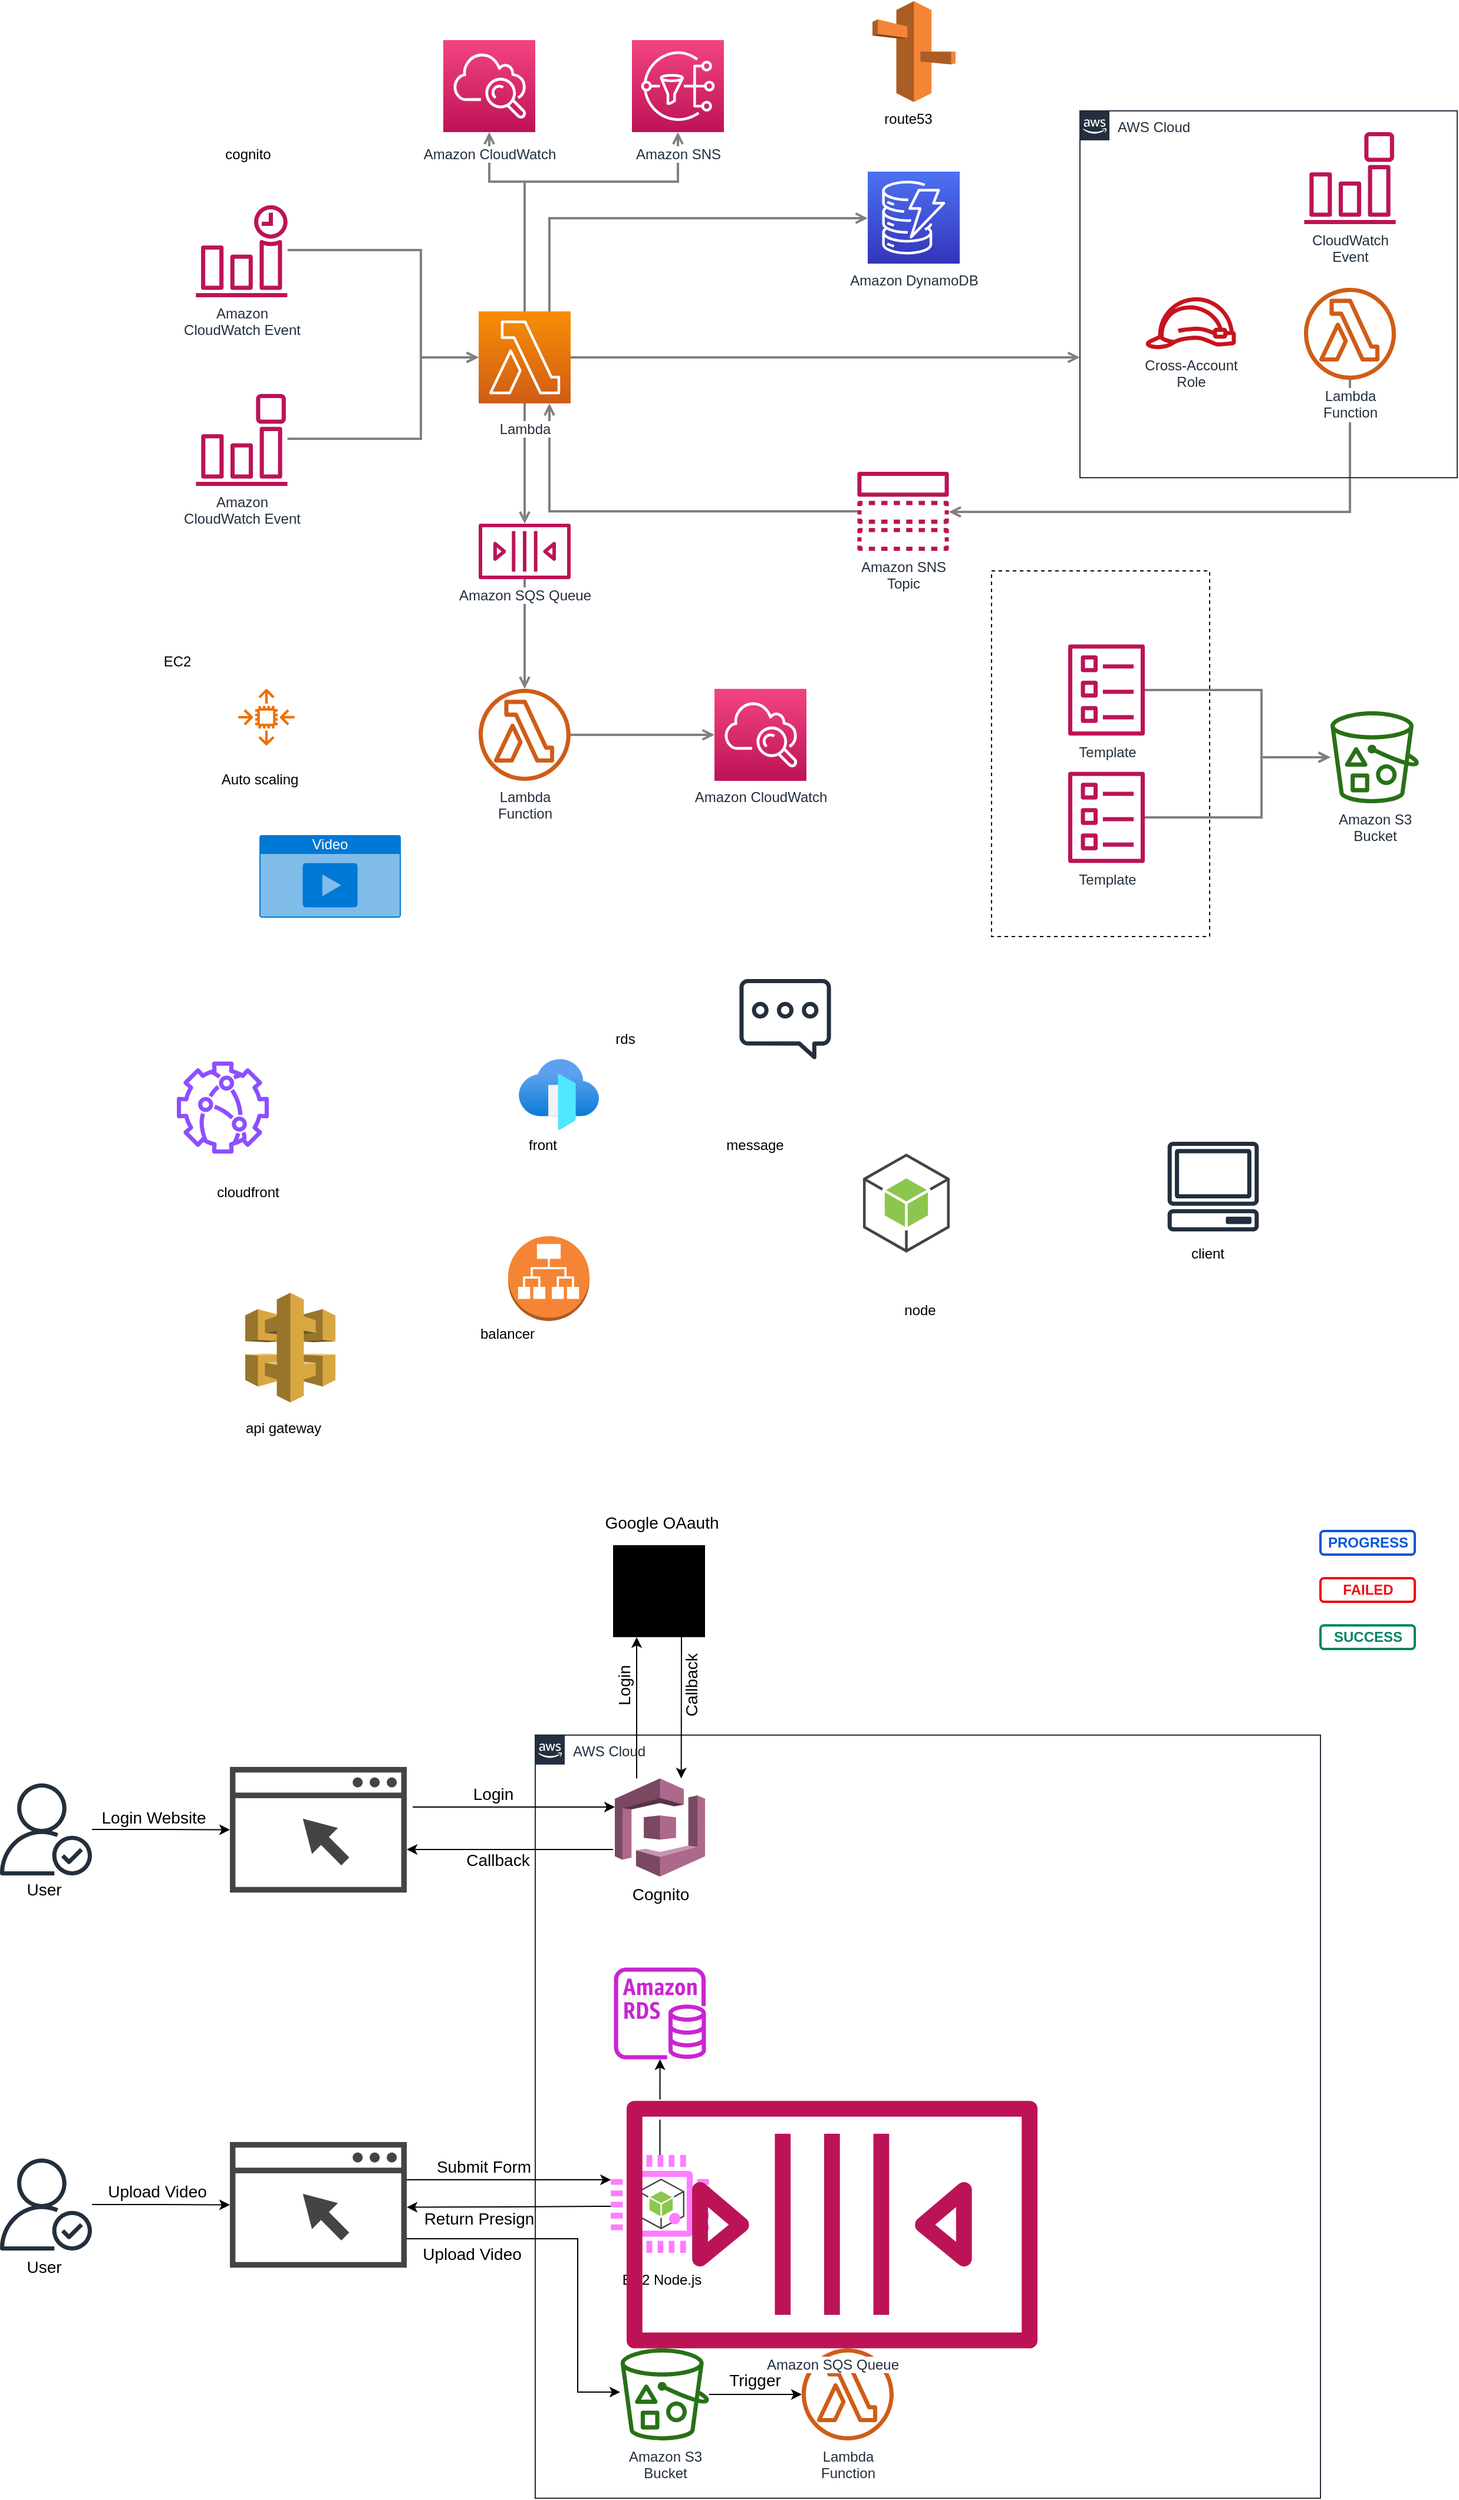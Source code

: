 <mxfile version="24.8.0">
  <diagram id="Ht1M8jgEwFfnCIfOTk4-" name="Page-1">
    <mxGraphModel dx="2595" dy="1704" grid="1" gridSize="10" guides="1" tooltips="1" connect="1" arrows="1" fold="1" page="1" pageScale="1" pageWidth="1169" pageHeight="827" math="0" shadow="0">
      <root>
        <mxCell id="0" />
        <mxCell id="1" parent="0" />
        <mxCell id="UEzPUAAOIrF-is8g5C7q-164" style="edgeStyle=orthogonalEdgeStyle;rounded=0;orthogonalLoop=1;jettySize=auto;html=1;startArrow=none;startFill=0;endArrow=open;endFill=0;strokeColor=#808080;strokeWidth=2;" parent="1" source="UEzPUAAOIrF-is8g5C7q-146" target="UEzPUAAOIrF-is8g5C7q-148" edge="1">
          <mxGeometry relative="1" as="geometry">
            <Array as="points">
              <mxPoint x="237" y="-616" />
              <mxPoint x="237" y="-525" />
            </Array>
          </mxGeometry>
        </mxCell>
        <mxCell id="UEzPUAAOIrF-is8g5C7q-165" style="edgeStyle=orthogonalEdgeStyle;rounded=0;orthogonalLoop=1;jettySize=auto;html=1;startArrow=none;startFill=0;endArrow=open;endFill=0;strokeColor=#808080;strokeWidth=2;" parent="1" source="UEzPUAAOIrF-is8g5C7q-147" target="UEzPUAAOIrF-is8g5C7q-148" edge="1">
          <mxGeometry relative="1" as="geometry">
            <Array as="points">
              <mxPoint x="237" y="-456" />
              <mxPoint x="237" y="-525" />
            </Array>
          </mxGeometry>
        </mxCell>
        <mxCell id="UEzPUAAOIrF-is8g5C7q-162" style="edgeStyle=orthogonalEdgeStyle;rounded=0;orthogonalLoop=1;jettySize=auto;html=1;startArrow=none;startFill=0;endArrow=open;endFill=0;strokeColor=#808080;strokeWidth=2;" parent="1" source="UEzPUAAOIrF-is8g5C7q-148" target="UEzPUAAOIrF-is8g5C7q-144" edge="1">
          <mxGeometry relative="1" as="geometry">
            <Array as="points">
              <mxPoint x="325" y="-674" />
              <mxPoint x="295" y="-674" />
            </Array>
          </mxGeometry>
        </mxCell>
        <mxCell id="UEzPUAAOIrF-is8g5C7q-163" style="edgeStyle=orthogonalEdgeStyle;rounded=0;orthogonalLoop=1;jettySize=auto;html=1;startArrow=none;startFill=0;endArrow=open;endFill=0;strokeColor=#808080;strokeWidth=2;" parent="1" source="UEzPUAAOIrF-is8g5C7q-148" target="UEzPUAAOIrF-is8g5C7q-145" edge="1">
          <mxGeometry relative="1" as="geometry">
            <Array as="points">
              <mxPoint x="325" y="-674" />
              <mxPoint x="455" y="-674" />
            </Array>
          </mxGeometry>
        </mxCell>
        <mxCell id="UEzPUAAOIrF-is8g5C7q-166" style="edgeStyle=orthogonalEdgeStyle;rounded=0;orthogonalLoop=1;jettySize=auto;html=1;startArrow=none;startFill=0;endArrow=open;endFill=0;strokeColor=#808080;strokeWidth=2;" parent="1" source="UEzPUAAOIrF-is8g5C7q-148" target="UEzPUAAOIrF-is8g5C7q-150" edge="1">
          <mxGeometry relative="1" as="geometry" />
        </mxCell>
        <mxCell id="UEzPUAAOIrF-is8g5C7q-167" style="edgeStyle=orthogonalEdgeStyle;rounded=0;orthogonalLoop=1;jettySize=auto;html=1;startArrow=none;startFill=0;endArrow=open;endFill=0;strokeColor=#808080;strokeWidth=2;" parent="1" source="UEzPUAAOIrF-is8g5C7q-148" target="UEzPUAAOIrF-is8g5C7q-154" edge="1">
          <mxGeometry relative="1" as="geometry">
            <mxPoint x="786" y="-525" as="targetPoint" />
            <Array as="points">
              <mxPoint x="686" y="-525" />
              <mxPoint x="686" y="-525" />
            </Array>
          </mxGeometry>
        </mxCell>
        <mxCell id="UEzPUAAOIrF-is8g5C7q-168" style="edgeStyle=orthogonalEdgeStyle;rounded=0;orthogonalLoop=1;jettySize=auto;html=1;startArrow=none;startFill=0;endArrow=open;endFill=0;strokeColor=#808080;strokeWidth=2;" parent="1" source="UEzPUAAOIrF-is8g5C7q-148" target="UEzPUAAOIrF-is8g5C7q-149" edge="1">
          <mxGeometry relative="1" as="geometry">
            <Array as="points">
              <mxPoint x="346" y="-643" />
            </Array>
          </mxGeometry>
        </mxCell>
        <mxCell id="UEzPUAAOIrF-is8g5C7q-170" style="edgeStyle=orthogonalEdgeStyle;rounded=0;orthogonalLoop=1;jettySize=auto;html=1;startArrow=none;startFill=0;endArrow=open;endFill=0;strokeColor=#808080;strokeWidth=2;" parent="1" source="UEzPUAAOIrF-is8g5C7q-150" target="UEzPUAAOIrF-is8g5C7q-151" edge="1">
          <mxGeometry relative="1" as="geometry" />
        </mxCell>
        <mxCell id="UEzPUAAOIrF-is8g5C7q-171" style="edgeStyle=orthogonalEdgeStyle;rounded=0;orthogonalLoop=1;jettySize=auto;html=1;startArrow=none;startFill=0;endArrow=open;endFill=0;strokeColor=#808080;strokeWidth=2;" parent="1" source="UEzPUAAOIrF-is8g5C7q-151" target="UEzPUAAOIrF-is8g5C7q-152" edge="1">
          <mxGeometry relative="1" as="geometry" />
        </mxCell>
        <mxCell id="UEzPUAAOIrF-is8g5C7q-169" style="edgeStyle=orthogonalEdgeStyle;rounded=0;orthogonalLoop=1;jettySize=auto;html=1;startArrow=none;startFill=0;endArrow=open;endFill=0;strokeColor=#808080;strokeWidth=2;" parent="1" source="UEzPUAAOIrF-is8g5C7q-153" target="UEzPUAAOIrF-is8g5C7q-148" edge="1">
          <mxGeometry relative="1" as="geometry">
            <Array as="points">
              <mxPoint x="346" y="-394" />
            </Array>
          </mxGeometry>
        </mxCell>
        <mxCell id="UEzPUAAOIrF-is8g5C7q-172" style="edgeStyle=orthogonalEdgeStyle;rounded=0;orthogonalLoop=1;jettySize=auto;html=1;startArrow=none;startFill=0;endArrow=open;endFill=0;strokeColor=#808080;strokeWidth=2;" parent="1" source="UEzPUAAOIrF-is8g5C7q-156" target="UEzPUAAOIrF-is8g5C7q-158" edge="1">
          <mxGeometry relative="1" as="geometry">
            <Array as="points">
              <mxPoint x="950" y="-243" />
              <mxPoint x="950" y="-186" />
            </Array>
          </mxGeometry>
        </mxCell>
        <mxCell id="UEzPUAAOIrF-is8g5C7q-173" style="edgeStyle=orthogonalEdgeStyle;rounded=0;orthogonalLoop=1;jettySize=auto;html=1;startArrow=none;startFill=0;endArrow=open;endFill=0;strokeColor=#808080;strokeWidth=2;" parent="1" source="UEzPUAAOIrF-is8g5C7q-157" target="UEzPUAAOIrF-is8g5C7q-158" edge="1">
          <mxGeometry relative="1" as="geometry">
            <Array as="points">
              <mxPoint x="950" y="-135" />
              <mxPoint x="950" y="-186" />
            </Array>
          </mxGeometry>
        </mxCell>
        <mxCell id="UEzPUAAOIrF-is8g5C7q-174" style="edgeStyle=orthogonalEdgeStyle;rounded=0;orthogonalLoop=1;jettySize=auto;html=1;startArrow=none;startFill=0;endArrow=open;endFill=0;strokeColor=#808080;strokeWidth=2;" parent="1" source="UEzPUAAOIrF-is8g5C7q-161" target="UEzPUAAOIrF-is8g5C7q-153" edge="1">
          <mxGeometry relative="1" as="geometry">
            <Array as="points">
              <mxPoint x="1025" y="-394" />
            </Array>
          </mxGeometry>
        </mxCell>
        <mxCell id="UEzPUAAOIrF-is8g5C7q-144" value="Amazon CloudWatch" style="outlineConnect=0;fontColor=#232F3E;gradientColor=#F34482;gradientDirection=north;fillColor=#BC1356;strokeColor=#ffffff;dashed=0;verticalLabelPosition=bottom;verticalAlign=top;align=center;html=1;fontSize=12;fontStyle=0;aspect=fixed;shape=mxgraph.aws4.resourceIcon;resIcon=mxgraph.aws4.cloudwatch;labelBackgroundColor=#ffffff;spacingTop=5;" parent="1" vertex="1">
          <mxGeometry x="256" y="-794" width="78" height="78" as="geometry" />
        </mxCell>
        <mxCell id="UEzPUAAOIrF-is8g5C7q-145" value="Amazon SNS" style="outlineConnect=0;fontColor=#232F3E;gradientColor=#F34482;gradientDirection=north;fillColor=#BC1356;strokeColor=#ffffff;dashed=0;verticalLabelPosition=bottom;verticalAlign=top;align=center;html=1;fontSize=12;fontStyle=0;aspect=fixed;shape=mxgraph.aws4.resourceIcon;resIcon=mxgraph.aws4.sns;labelBackgroundColor=#ffffff;spacingTop=5;" parent="1" vertex="1">
          <mxGeometry x="416" y="-794" width="78" height="78" as="geometry" />
        </mxCell>
        <mxCell id="UEzPUAAOIrF-is8g5C7q-146" value="Amazon&lt;br&gt;CloudWatch Event&lt;br&gt;" style="outlineConnect=0;fontColor=#232F3E;gradientColor=none;fillColor=#BC1356;strokeColor=none;dashed=0;verticalLabelPosition=bottom;verticalAlign=top;align=center;html=1;fontSize=12;fontStyle=0;aspect=fixed;pointerEvents=1;shape=mxgraph.aws4.event_time_based;labelBackgroundColor=#ffffff;" parent="1" vertex="1">
          <mxGeometry x="46" y="-654" width="78" height="78" as="geometry" />
        </mxCell>
        <mxCell id="UEzPUAAOIrF-is8g5C7q-147" value="Amazon&lt;br&gt;CloudWatch Event&lt;br&gt;" style="outlineConnect=0;fontColor=#232F3E;gradientColor=none;fillColor=#BC1356;strokeColor=none;dashed=0;verticalLabelPosition=bottom;verticalAlign=top;align=center;html=1;fontSize=12;fontStyle=0;aspect=fixed;pointerEvents=1;shape=mxgraph.aws4.event_event_based;labelBackgroundColor=#ffffff;" parent="1" vertex="1">
          <mxGeometry x="46" y="-494" width="78" height="78" as="geometry" />
        </mxCell>
        <mxCell id="UEzPUAAOIrF-is8g5C7q-148" value="Lambda" style="outlineConnect=0;fontColor=#232F3E;gradientColor=#F78E04;gradientDirection=north;fillColor=#D05C17;strokeColor=#ffffff;dashed=0;verticalLabelPosition=bottom;verticalAlign=top;align=center;html=1;fontSize=12;fontStyle=0;aspect=fixed;shape=mxgraph.aws4.resourceIcon;resIcon=mxgraph.aws4.lambda;labelBackgroundColor=#ffffff;spacingTop=8;" parent="1" vertex="1">
          <mxGeometry x="286" y="-564" width="78" height="78" as="geometry" />
        </mxCell>
        <mxCell id="UEzPUAAOIrF-is8g5C7q-149" value="Amazon DynamoDB" style="outlineConnect=0;fontColor=#232F3E;gradientColor=#4D72F3;gradientDirection=north;fillColor=#3334B9;strokeColor=#ffffff;dashed=0;verticalLabelPosition=bottom;verticalAlign=top;align=center;html=1;fontSize=12;fontStyle=0;aspect=fixed;shape=mxgraph.aws4.resourceIcon;resIcon=mxgraph.aws4.dynamodb;labelBackgroundColor=#ffffff;" parent="1" vertex="1">
          <mxGeometry x="616" y="-682.5" width="78" height="78" as="geometry" />
        </mxCell>
        <mxCell id="UEzPUAAOIrF-is8g5C7q-150" value="Amazon SQS Queue" style="outlineConnect=0;fontColor=#232F3E;gradientColor=none;fillColor=#BC1356;strokeColor=none;dashed=0;verticalLabelPosition=bottom;verticalAlign=top;align=center;html=1;fontSize=12;fontStyle=0;aspect=fixed;pointerEvents=1;shape=mxgraph.aws4.queue;labelBackgroundColor=#ffffff;" parent="1" vertex="1">
          <mxGeometry x="286" y="-384" width="78" height="47" as="geometry" />
        </mxCell>
        <mxCell id="UEzPUAAOIrF-is8g5C7q-151" value="Lambda&lt;br&gt;Function&lt;br&gt;" style="outlineConnect=0;fontColor=#232F3E;gradientColor=none;fillColor=#D05C17;strokeColor=none;dashed=0;verticalLabelPosition=bottom;verticalAlign=top;align=center;html=1;fontSize=12;fontStyle=0;aspect=fixed;pointerEvents=1;shape=mxgraph.aws4.lambda_function;labelBackgroundColor=#ffffff;" parent="1" vertex="1">
          <mxGeometry x="286" y="-244" width="78" height="78" as="geometry" />
        </mxCell>
        <mxCell id="UEzPUAAOIrF-is8g5C7q-152" value="Amazon CloudWatch" style="outlineConnect=0;fontColor=#232F3E;gradientColor=#F34482;gradientDirection=north;fillColor=#BC1356;strokeColor=#ffffff;dashed=0;verticalLabelPosition=bottom;verticalAlign=top;align=center;html=1;fontSize=12;fontStyle=0;aspect=fixed;shape=mxgraph.aws4.resourceIcon;resIcon=mxgraph.aws4.cloudwatch;labelBackgroundColor=#ffffff;" parent="1" vertex="1">
          <mxGeometry x="486" y="-244" width="78" height="78" as="geometry" />
        </mxCell>
        <mxCell id="UEzPUAAOIrF-is8g5C7q-153" value="Amazon SNS&lt;br&gt;Topic&lt;br&gt;" style="outlineConnect=0;fontColor=#232F3E;gradientColor=none;fillColor=#BC1356;strokeColor=none;dashed=0;verticalLabelPosition=bottom;verticalAlign=top;align=center;html=1;fontSize=12;fontStyle=0;aspect=fixed;pointerEvents=1;shape=mxgraph.aws4.topic;labelBackgroundColor=#ffffff;" parent="1" vertex="1">
          <mxGeometry x="607" y="-428" width="78" height="67" as="geometry" />
        </mxCell>
        <mxCell id="UEzPUAAOIrF-is8g5C7q-154" value="AWS Cloud" style="points=[[0,0],[0.25,0],[0.5,0],[0.75,0],[1,0],[1,0.25],[1,0.5],[1,0.75],[1,1],[0.75,1],[0.5,1],[0.25,1],[0,1],[0,0.75],[0,0.5],[0,0.25]];outlineConnect=0;gradientColor=none;html=1;whiteSpace=wrap;fontSize=12;fontStyle=0;shape=mxgraph.aws4.group;grIcon=mxgraph.aws4.group_aws_cloud_alt;strokeColor=#232F3E;fillColor=none;verticalAlign=top;align=left;spacingLeft=30;fontColor=#232F3E;dashed=0;labelBackgroundColor=#ffffff;container=1;pointerEvents=0;collapsible=0;recursiveResize=0;" parent="1" vertex="1">
          <mxGeometry x="796" y="-734" width="320" height="311" as="geometry" />
        </mxCell>
        <mxCell id="UEzPUAAOIrF-is8g5C7q-155" value="" style="rounded=0;whiteSpace=wrap;html=1;dashed=1;labelBackgroundColor=#ffffff;fillColor=none;gradientColor=none;container=1;pointerEvents=0;collapsible=0;recursiveResize=0;" parent="1" vertex="1">
          <mxGeometry x="721" y="-344" width="185" height="310" as="geometry" />
        </mxCell>
        <mxCell id="UEzPUAAOIrF-is8g5C7q-156" value="Template" style="outlineConnect=0;fontColor=#232F3E;gradientColor=none;fillColor=#BC1356;strokeColor=none;dashed=0;verticalLabelPosition=bottom;verticalAlign=top;align=center;html=1;fontSize=12;fontStyle=0;aspect=fixed;pointerEvents=1;shape=mxgraph.aws4.template;labelBackgroundColor=#ffffff;" parent="1" vertex="1">
          <mxGeometry x="786" y="-282" width="65" height="78" as="geometry" />
        </mxCell>
        <mxCell id="UEzPUAAOIrF-is8g5C7q-157" value="Template" style="outlineConnect=0;fontColor=#232F3E;gradientColor=none;fillColor=#BC1356;strokeColor=none;dashed=0;verticalLabelPosition=bottom;verticalAlign=top;align=center;html=1;fontSize=12;fontStyle=0;aspect=fixed;pointerEvents=1;shape=mxgraph.aws4.template;labelBackgroundColor=#ffffff;" parent="1" vertex="1">
          <mxGeometry x="786" y="-174" width="65" height="78" as="geometry" />
        </mxCell>
        <mxCell id="UEzPUAAOIrF-is8g5C7q-158" value="Amazon S3&lt;br&gt;Bucket&lt;br&gt;" style="outlineConnect=0;fontColor=#232F3E;gradientColor=none;fillColor=#277116;strokeColor=none;dashed=0;verticalLabelPosition=bottom;verticalAlign=top;align=center;html=1;fontSize=12;fontStyle=0;aspect=fixed;pointerEvents=1;shape=mxgraph.aws4.bucket_with_objects;labelBackgroundColor=#ffffff;" parent="1" vertex="1">
          <mxGeometry x="1008.5" y="-225" width="75" height="78" as="geometry" />
        </mxCell>
        <mxCell id="UEzPUAAOIrF-is8g5C7q-159" value="Cross-Account&lt;br&gt;Role&lt;br&gt;" style="outlineConnect=0;fontColor=#232F3E;gradientColor=none;fillColor=#C7131F;strokeColor=none;dashed=0;verticalLabelPosition=bottom;verticalAlign=top;align=center;html=1;fontSize=12;fontStyle=0;aspect=fixed;pointerEvents=1;shape=mxgraph.aws4.role;labelBackgroundColor=#ffffff;" parent="1" vertex="1">
          <mxGeometry x="851" y="-576" width="78" height="44" as="geometry" />
        </mxCell>
        <mxCell id="UEzPUAAOIrF-is8g5C7q-160" value="CloudWatch&lt;br&gt;Event&lt;br&gt;" style="outlineConnect=0;fontColor=#232F3E;gradientColor=none;fillColor=#BC1356;strokeColor=none;dashed=0;verticalLabelPosition=bottom;verticalAlign=top;align=center;html=1;fontSize=12;fontStyle=0;aspect=fixed;pointerEvents=1;shape=mxgraph.aws4.event_event_based;labelBackgroundColor=#ffffff;" parent="1" vertex="1">
          <mxGeometry x="986" y="-716" width="78" height="78" as="geometry" />
        </mxCell>
        <mxCell id="UEzPUAAOIrF-is8g5C7q-161" value="Lambda&lt;br&gt;Function&lt;br&gt;" style="outlineConnect=0;fontColor=#232F3E;gradientColor=none;fillColor=#D05C17;strokeColor=none;dashed=0;verticalLabelPosition=bottom;verticalAlign=top;align=center;html=1;fontSize=12;fontStyle=0;aspect=fixed;pointerEvents=1;shape=mxgraph.aws4.lambda_function;labelBackgroundColor=#ffffff;" parent="1" vertex="1">
          <mxGeometry x="986" y="-584" width="78" height="78" as="geometry" />
        </mxCell>
        <mxCell id="9G7zbOAQeBJa7XBP9B1H-2" value="Video" style="html=1;whiteSpace=wrap;strokeColor=none;fillColor=#0079D6;labelPosition=center;verticalLabelPosition=middle;verticalAlign=top;align=center;fontSize=12;outlineConnect=0;spacingTop=-6;fontColor=#FFFFFF;sketch=0;shape=mxgraph.sitemap.video;" parent="1" vertex="1">
          <mxGeometry x="100" y="-120" width="120" height="70" as="geometry" />
        </mxCell>
        <mxCell id="9G7zbOAQeBJa7XBP9B1H-11" value="" style="image;aspect=fixed;html=1;points=[];align=center;fontSize=12;image=img/lib/azure2/networking/Front_Doors.svg;" parent="1" vertex="1">
          <mxGeometry x="320" y="70" width="68" height="60" as="geometry" />
        </mxCell>
        <mxCell id="9G7zbOAQeBJa7XBP9B1H-12" value="" style="outlineConnect=0;dashed=0;verticalLabelPosition=bottom;verticalAlign=top;align=center;html=1;shape=mxgraph.aws3.android;fillColor=#8CC64F;gradientColor=none;" parent="1" vertex="1">
          <mxGeometry x="612" y="150" width="73.5" height="84" as="geometry" />
        </mxCell>
        <mxCell id="9G7zbOAQeBJa7XBP9B1H-13" value="" style="sketch=0;outlineConnect=0;fontColor=#232F3E;gradientColor=none;fillColor=#232F3D;strokeColor=none;dashed=0;verticalLabelPosition=bottom;verticalAlign=top;align=center;html=1;fontSize=12;fontStyle=0;aspect=fixed;pointerEvents=1;shape=mxgraph.aws4.client;" parent="1" vertex="1">
          <mxGeometry x="870" y="140" width="78" height="76" as="geometry" />
        </mxCell>
        <mxCell id="e3buDwDWEeGiWqqK8DOD-38" style="edgeStyle=orthogonalEdgeStyle;rounded=0;orthogonalLoop=1;jettySize=auto;html=1;" edge="1" parent="1" source="9G7zbOAQeBJa7XBP9B1H-14" target="9G7zbOAQeBJa7XBP9B1H-39">
          <mxGeometry relative="1" as="geometry" />
        </mxCell>
        <mxCell id="e3buDwDWEeGiWqqK8DOD-39" value="Login Website" style="edgeLabel;html=1;align=center;verticalAlign=middle;resizable=0;points=[];fontSize=14;" vertex="1" connectable="0" parent="e3buDwDWEeGiWqqK8DOD-38">
          <mxGeometry x="-0.113" y="-1" relative="1" as="geometry">
            <mxPoint y="-11" as="offset" />
          </mxGeometry>
        </mxCell>
        <mxCell id="9G7zbOAQeBJa7XBP9B1H-14" value="" style="sketch=0;outlineConnect=0;fontColor=#232F3E;gradientColor=none;fillColor=#232F3D;strokeColor=none;dashed=0;verticalLabelPosition=bottom;verticalAlign=top;align=center;html=1;fontSize=12;fontStyle=0;aspect=fixed;pointerEvents=1;shape=mxgraph.aws4.authenticated_user;" parent="1" vertex="1">
          <mxGeometry x="-120" y="684" width="78" height="78" as="geometry" />
        </mxCell>
        <mxCell id="9G7zbOAQeBJa7XBP9B1H-15" value="" style="sketch=0;outlineConnect=0;fontColor=#232F3E;gradientColor=none;fillColor=#232F3D;strokeColor=none;dashed=0;verticalLabelPosition=bottom;verticalAlign=top;align=center;html=1;fontSize=12;fontStyle=0;aspect=fixed;pointerEvents=1;shape=mxgraph.aws4.chat;" parent="1" vertex="1">
          <mxGeometry x="507" y="2" width="78" height="68" as="geometry" />
        </mxCell>
        <mxCell id="9G7zbOAQeBJa7XBP9B1H-17" value="AWS Cloud" style="points=[[0,0],[0.25,0],[0.5,0],[0.75,0],[1,0],[1,0.25],[1,0.5],[1,0.75],[1,1],[0.75,1],[0.5,1],[0.25,1],[0,1],[0,0.75],[0,0.5],[0,0.25]];outlineConnect=0;gradientColor=none;html=1;whiteSpace=wrap;fontSize=12;fontStyle=0;container=1;pointerEvents=0;collapsible=0;recursiveResize=0;shape=mxgraph.aws4.group;grIcon=mxgraph.aws4.group_aws_cloud_alt;strokeColor=#232F3E;fillColor=none;verticalAlign=top;align=left;spacingLeft=30;fontColor=#232F3E;dashed=0;" parent="1" vertex="1">
          <mxGeometry x="334" y="643" width="666" height="647" as="geometry" />
        </mxCell>
        <mxCell id="9G7zbOAQeBJa7XBP9B1H-31" value="" style="outlineConnect=0;dashed=0;verticalLabelPosition=bottom;verticalAlign=top;align=center;html=1;shape=mxgraph.aws3.cognito;fillColor=#AD688B;gradientColor=none;" parent="9G7zbOAQeBJa7XBP9B1H-17" vertex="1">
          <mxGeometry x="67.5" y="36.75" width="76.5" height="83.25" as="geometry" />
        </mxCell>
        <mxCell id="e3buDwDWEeGiWqqK8DOD-20" value="Cognito" style="text;html=1;align=center;verticalAlign=middle;resizable=0;points=[];autosize=1;strokeColor=none;fillColor=none;fontSize=14;" vertex="1" parent="9G7zbOAQeBJa7XBP9B1H-17">
          <mxGeometry x="70.75" y="120" width="70" height="30" as="geometry" />
        </mxCell>
        <mxCell id="e3buDwDWEeGiWqqK8DOD-30" value="" style="outlineConnect=0;dashed=0;verticalLabelPosition=bottom;verticalAlign=top;align=center;html=1;shape=mxgraph.aws3.android;fillColor=#8CC64F;gradientColor=none;" vertex="1" parent="9G7zbOAQeBJa7XBP9B1H-17">
          <mxGeometry x="87" y="376" width="39.5" height="43" as="geometry" />
        </mxCell>
        <mxCell id="e3buDwDWEeGiWqqK8DOD-47" style="edgeStyle=orthogonalEdgeStyle;rounded=0;orthogonalLoop=1;jettySize=auto;html=1;" edge="1" parent="9G7zbOAQeBJa7XBP9B1H-17" source="e3buDwDWEeGiWqqK8DOD-3" target="e3buDwDWEeGiWqqK8DOD-4">
          <mxGeometry relative="1" as="geometry" />
        </mxCell>
        <mxCell id="e3buDwDWEeGiWqqK8DOD-48" value="Save" style="edgeLabel;html=1;align=center;verticalAlign=middle;resizable=0;points=[];fontSize=14;" vertex="1" connectable="0" parent="e3buDwDWEeGiWqqK8DOD-47">
          <mxGeometry x="0.11" y="-7" relative="1" as="geometry">
            <mxPoint x="-8" y="6" as="offset" />
          </mxGeometry>
        </mxCell>
        <mxCell id="e3buDwDWEeGiWqqK8DOD-3" value="" style="pointerEvents=1;shadow=0;dashed=0;html=1;strokeColor=none;fillColor=#ff7cff;labelPosition=center;verticalLabelPosition=bottom;verticalAlign=top;align=center;outlineConnect=0;shape=mxgraph.veeam.cpu;" vertex="1" parent="9G7zbOAQeBJa7XBP9B1H-17">
          <mxGeometry x="64.13" y="356" width="83.25" height="83" as="geometry" />
        </mxCell>
        <mxCell id="e3buDwDWEeGiWqqK8DOD-31" value="EC2&amp;nbsp;Node.js" style="text;html=1;align=center;verticalAlign=middle;resizable=0;points=[];autosize=1;strokeColor=none;fillColor=none;" vertex="1" parent="9G7zbOAQeBJa7XBP9B1H-17">
          <mxGeometry x="62.13" y="447" width="90" height="30" as="geometry" />
        </mxCell>
        <mxCell id="e3buDwDWEeGiWqqK8DOD-50" style="edgeStyle=orthogonalEdgeStyle;rounded=0;orthogonalLoop=1;jettySize=auto;html=1;" edge="1" parent="9G7zbOAQeBJa7XBP9B1H-17" source="e3buDwDWEeGiWqqK8DOD-42" target="e3buDwDWEeGiWqqK8DOD-49">
          <mxGeometry relative="1" as="geometry" />
        </mxCell>
        <mxCell id="e3buDwDWEeGiWqqK8DOD-51" value="Trigger" style="edgeLabel;html=1;align=center;verticalAlign=middle;resizable=0;points=[];fontSize=14;" vertex="1" connectable="0" parent="e3buDwDWEeGiWqqK8DOD-50">
          <mxGeometry x="-0.221" y="1" relative="1" as="geometry">
            <mxPoint x="8" y="-11" as="offset" />
          </mxGeometry>
        </mxCell>
        <mxCell id="e3buDwDWEeGiWqqK8DOD-42" value="Amazon S3&lt;br&gt;Bucket&lt;br&gt;" style="outlineConnect=0;fontColor=#232F3E;gradientColor=none;fillColor=#277116;strokeColor=none;dashed=0;verticalLabelPosition=bottom;verticalAlign=top;align=center;html=1;fontSize=12;fontStyle=0;aspect=fixed;pointerEvents=1;shape=mxgraph.aws4.bucket_with_objects;labelBackgroundColor=#ffffff;" vertex="1" parent="9G7zbOAQeBJa7XBP9B1H-17">
          <mxGeometry x="72.38" y="520" width="75" height="78" as="geometry" />
        </mxCell>
        <mxCell id="e3buDwDWEeGiWqqK8DOD-4" value="" style="sketch=0;outlineConnect=0;fontColor=#232F3E;gradientColor=none;fillColor=#C925D1;strokeColor=none;dashed=0;verticalLabelPosition=bottom;verticalAlign=top;align=center;html=1;fontSize=12;fontStyle=0;aspect=fixed;pointerEvents=1;shape=mxgraph.aws4.rds_instance;" vertex="1" parent="9G7zbOAQeBJa7XBP9B1H-17">
          <mxGeometry x="66.75" y="197" width="78" height="78" as="geometry" />
        </mxCell>
        <mxCell id="e3buDwDWEeGiWqqK8DOD-49" value="Lambda&lt;br&gt;Function&lt;br&gt;" style="outlineConnect=0;fontColor=#232F3E;gradientColor=none;fillColor=#D05C17;strokeColor=none;dashed=0;verticalLabelPosition=bottom;verticalAlign=top;align=center;html=1;fontSize=12;fontStyle=0;aspect=fixed;pointerEvents=1;shape=mxgraph.aws4.lambda_function;labelBackgroundColor=#ffffff;" vertex="1" parent="9G7zbOAQeBJa7XBP9B1H-17">
          <mxGeometry x="226" y="520" width="78" height="78" as="geometry" />
        </mxCell>
        <mxCell id="e3buDwDWEeGiWqqK8DOD-52" value="Amazon SQS Queue" style="outlineConnect=0;fontColor=#232F3E;gradientColor=none;fillColor=#BC1356;strokeColor=none;dashed=0;verticalLabelPosition=bottom;verticalAlign=top;align=center;html=1;fontSize=12;fontStyle=0;aspect=fixed;pointerEvents=1;shape=mxgraph.aws4.queue;labelBackgroundColor=#ffffff;" vertex="1" parent="9G7zbOAQeBJa7XBP9B1H-17">
          <mxGeometry x="77.49" y="310" width="348.51" height="210" as="geometry" />
        </mxCell>
        <mxCell id="9G7zbOAQeBJa7XBP9B1H-23" value="EC2" style="text;html=1;align=center;verticalAlign=middle;resizable=0;points=[];autosize=1;strokeColor=none;fillColor=none;" parent="1" vertex="1">
          <mxGeometry x="5" y="-282" width="50" height="30" as="geometry" />
        </mxCell>
        <mxCell id="9G7zbOAQeBJa7XBP9B1H-24" value="Auto&amp;nbsp;scaling" style="text;html=1;align=center;verticalAlign=middle;resizable=0;points=[];autosize=1;strokeColor=none;fillColor=none;" parent="1" vertex="1">
          <mxGeometry x="55" y="-182" width="90" height="30" as="geometry" />
        </mxCell>
        <mxCell id="9G7zbOAQeBJa7XBP9B1H-26" value="rds" style="text;html=1;align=center;verticalAlign=middle;resizable=0;points=[];autosize=1;strokeColor=none;fillColor=none;" parent="1" vertex="1">
          <mxGeometry x="390" y="38" width="40" height="30" as="geometry" />
        </mxCell>
        <mxCell id="9G7zbOAQeBJa7XBP9B1H-27" value="node" style="text;html=1;align=center;verticalAlign=middle;resizable=0;points=[];autosize=1;strokeColor=none;fillColor=none;" parent="1" vertex="1">
          <mxGeometry x="635" y="268" width="50" height="30" as="geometry" />
        </mxCell>
        <mxCell id="9G7zbOAQeBJa7XBP9B1H-28" value="message" style="text;html=1;align=center;verticalAlign=middle;resizable=0;points=[];autosize=1;strokeColor=none;fillColor=none;" parent="1" vertex="1">
          <mxGeometry x="485" y="128" width="70" height="30" as="geometry" />
        </mxCell>
        <mxCell id="9G7zbOAQeBJa7XBP9B1H-29" value="front" style="text;html=1;align=center;verticalAlign=middle;resizable=0;points=[];autosize=1;strokeColor=none;fillColor=none;" parent="1" vertex="1">
          <mxGeometry x="315" y="128" width="50" height="30" as="geometry" />
        </mxCell>
        <mxCell id="9G7zbOAQeBJa7XBP9B1H-30" value="client" style="text;html=1;align=center;verticalAlign=middle;resizable=0;points=[];autosize=1;strokeColor=none;fillColor=none;" parent="1" vertex="1">
          <mxGeometry x="879" y="220" width="50" height="30" as="geometry" />
        </mxCell>
        <mxCell id="9G7zbOAQeBJa7XBP9B1H-32" value="cognito" style="text;html=1;align=center;verticalAlign=middle;resizable=0;points=[];autosize=1;strokeColor=none;fillColor=none;" parent="1" vertex="1">
          <mxGeometry x="60" y="-712" width="60" height="30" as="geometry" />
        </mxCell>
        <mxCell id="9G7zbOAQeBJa7XBP9B1H-33" value="" style="outlineConnect=0;dashed=0;verticalLabelPosition=bottom;verticalAlign=top;align=center;html=1;shape=mxgraph.aws3.route_53;fillColor=#F58536;gradientColor=none;" parent="1" vertex="1">
          <mxGeometry x="620" y="-827" width="70.5" height="85.5" as="geometry" />
        </mxCell>
        <mxCell id="9G7zbOAQeBJa7XBP9B1H-34" value="route53" style="text;html=1;align=center;verticalAlign=middle;resizable=0;points=[];autosize=1;strokeColor=none;fillColor=none;" parent="1" vertex="1">
          <mxGeometry x="620" y="-742" width="60" height="30" as="geometry" />
        </mxCell>
        <mxCell id="e3buDwDWEeGiWqqK8DOD-6" style="edgeStyle=orthogonalEdgeStyle;rounded=0;orthogonalLoop=1;jettySize=auto;html=1;" edge="1" parent="1">
          <mxGeometry relative="1" as="geometry">
            <mxPoint x="230" y="704" as="sourcePoint" />
            <mxPoint x="401.5" y="704" as="targetPoint" />
            <Array as="points">
              <mxPoint x="290" y="704" />
              <mxPoint x="290" y="704" />
            </Array>
          </mxGeometry>
        </mxCell>
        <mxCell id="e3buDwDWEeGiWqqK8DOD-13" value="Login" style="edgeLabel;html=1;align=center;verticalAlign=middle;resizable=0;points=[];fontSize=14;" vertex="1" connectable="0" parent="e3buDwDWEeGiWqqK8DOD-6">
          <mxGeometry x="-0.06" y="-2" relative="1" as="geometry">
            <mxPoint x="-13" y="-13" as="offset" />
          </mxGeometry>
        </mxCell>
        <mxCell id="9G7zbOAQeBJa7XBP9B1H-39" value="" style="sketch=0;pointerEvents=1;shadow=0;dashed=0;html=1;strokeColor=none;fillColor=#434445;aspect=fixed;labelPosition=center;verticalLabelPosition=bottom;verticalAlign=top;align=center;outlineConnect=0;shape=mxgraph.vvd.web_browser;" parent="1" vertex="1">
          <mxGeometry x="75" y="670" width="150" height="106.5" as="geometry" />
        </mxCell>
        <mxCell id="9G7zbOAQeBJa7XBP9B1H-40" value="SUCCESS" style="dashed=0;html=1;rounded=1;strokeColor=#008364;fontSize=12;align=center;fontStyle=1;strokeWidth=2;fontColor=#008364" parent="1" vertex="1">
          <mxGeometry x="1000" y="550" width="80" height="20" as="geometry" />
        </mxCell>
        <mxCell id="9G7zbOAQeBJa7XBP9B1H-43" value="PROGRESS" style="dashed=0;html=1;rounded=1;strokeColor=#0057D8;fontSize=12;align=center;fontStyle=1;strokeWidth=2;fontColor=#0057D8" parent="1" vertex="1">
          <mxGeometry x="1000" y="470" width="80" height="20" as="geometry" />
        </mxCell>
        <mxCell id="9G7zbOAQeBJa7XBP9B1H-47" value="cloudfront" style="text;html=1;align=center;verticalAlign=middle;resizable=0;points=[];autosize=1;strokeColor=none;fillColor=none;" parent="1" vertex="1">
          <mxGeometry x="50" y="168" width="80" height="30" as="geometry" />
        </mxCell>
        <mxCell id="9G7zbOAQeBJa7XBP9B1H-48" value="" style="outlineConnect=0;dashed=0;verticalLabelPosition=bottom;verticalAlign=top;align=center;html=1;shape=mxgraph.aws3.api_gateway;fillColor=#D9A741;gradientColor=none;" parent="1" vertex="1">
          <mxGeometry x="88" y="268" width="76.5" height="93" as="geometry" />
        </mxCell>
        <mxCell id="9G7zbOAQeBJa7XBP9B1H-49" value="api&amp;nbsp;gateway" style="text;html=1;align=center;verticalAlign=middle;resizable=0;points=[];autosize=1;strokeColor=none;fillColor=none;" parent="1" vertex="1">
          <mxGeometry x="75" y="368" width="90" height="30" as="geometry" />
        </mxCell>
        <mxCell id="9G7zbOAQeBJa7XBP9B1H-50" value="" style="outlineConnect=0;dashed=0;verticalLabelPosition=bottom;verticalAlign=top;align=center;html=1;shape=mxgraph.aws3.application_load_balancer;fillColor=#F58534;gradientColor=none;" parent="1" vertex="1">
          <mxGeometry x="311" y="220" width="69" height="72" as="geometry" />
        </mxCell>
        <mxCell id="9G7zbOAQeBJa7XBP9B1H-51" value="balancer" style="text;html=1;align=center;verticalAlign=middle;resizable=0;points=[];autosize=1;strokeColor=none;fillColor=none;" parent="1" vertex="1">
          <mxGeometry x="275" y="288" width="70" height="30" as="geometry" />
        </mxCell>
        <mxCell id="9G7zbOAQeBJa7XBP9B1H-52" value="" style="sketch=0;outlineConnect=0;fontColor=#232F3E;gradientColor=none;fillColor=#ED7100;strokeColor=none;dashed=0;verticalLabelPosition=bottom;verticalAlign=top;align=center;html=1;fontSize=12;fontStyle=0;aspect=fixed;pointerEvents=1;shape=mxgraph.aws4.auto_scaling2;" parent="1" vertex="1">
          <mxGeometry x="82" y="-244" width="48" height="48" as="geometry" />
        </mxCell>
        <mxCell id="e3buDwDWEeGiWqqK8DOD-1" value="" style="sketch=0;verticalLabelPosition=bottom;sketch=0;aspect=fixed;html=1;verticalAlign=top;strokeColor=none;fillColor=#000000;align=center;outlineConnect=0;pointerEvents=1;shape=mxgraph.citrix2.authentication_google;" vertex="1" parent="1">
          <mxGeometry x="400" y="482" width="78" height="78" as="geometry" />
        </mxCell>
        <mxCell id="e3buDwDWEeGiWqqK8DOD-2" value="" style="sketch=0;outlineConnect=0;fontColor=#232F3E;gradientColor=none;fillColor=#8C4FFF;strokeColor=none;dashed=0;verticalLabelPosition=bottom;verticalAlign=top;align=center;html=1;fontSize=12;fontStyle=0;aspect=fixed;pointerEvents=1;shape=mxgraph.aws4.cloudfront_functions;" vertex="1" parent="1">
          <mxGeometry x="30" y="72" width="78" height="78" as="geometry" />
        </mxCell>
        <mxCell id="e3buDwDWEeGiWqqK8DOD-5" value="FAILED" style="dashed=0;html=1;rounded=1;strokeColor=#f20707;fontSize=12;align=center;fontStyle=1;strokeWidth=2;fontColor=#f70808;" vertex="1" parent="1">
          <mxGeometry x="1000" y="510" width="80" height="20" as="geometry" />
        </mxCell>
        <mxCell id="e3buDwDWEeGiWqqK8DOD-7" style="edgeStyle=orthogonalEdgeStyle;rounded=0;orthogonalLoop=1;jettySize=auto;html=1;" edge="1" parent="1" target="9G7zbOAQeBJa7XBP9B1H-39">
          <mxGeometry relative="1" as="geometry">
            <mxPoint x="400" y="740" as="sourcePoint" />
            <mxPoint x="208.5" y="740" as="targetPoint" />
            <Array as="points">
              <mxPoint x="330" y="740" />
              <mxPoint x="330" y="740" />
            </Array>
          </mxGeometry>
        </mxCell>
        <mxCell id="e3buDwDWEeGiWqqK8DOD-15" value="Callback" style="edgeLabel;html=1;align=center;verticalAlign=middle;resizable=0;points=[];fontSize=14;" vertex="1" connectable="0" parent="e3buDwDWEeGiWqqK8DOD-7">
          <mxGeometry x="0.055" relative="1" as="geometry">
            <mxPoint x="-6" y="9" as="offset" />
          </mxGeometry>
        </mxCell>
        <mxCell id="e3buDwDWEeGiWqqK8DOD-9" style="edgeStyle=orthogonalEdgeStyle;rounded=0;orthogonalLoop=1;jettySize=auto;html=1;" edge="1" parent="1" source="9G7zbOAQeBJa7XBP9B1H-31" target="e3buDwDWEeGiWqqK8DOD-1">
          <mxGeometry relative="1" as="geometry">
            <Array as="points">
              <mxPoint x="420" y="630" />
              <mxPoint x="420" y="630" />
            </Array>
          </mxGeometry>
        </mxCell>
        <mxCell id="e3buDwDWEeGiWqqK8DOD-16" value="Login" style="edgeLabel;html=1;align=center;verticalAlign=middle;resizable=0;points=[];horizontal=0;fontSize=14;" vertex="1" connectable="0" parent="e3buDwDWEeGiWqqK8DOD-9">
          <mxGeometry x="0.315" y="3" relative="1" as="geometry">
            <mxPoint x="-8" as="offset" />
          </mxGeometry>
        </mxCell>
        <mxCell id="e3buDwDWEeGiWqqK8DOD-12" style="edgeStyle=orthogonalEdgeStyle;rounded=0;orthogonalLoop=1;jettySize=auto;html=1;" edge="1" parent="1" source="e3buDwDWEeGiWqqK8DOD-1">
          <mxGeometry relative="1" as="geometry">
            <mxPoint x="457" y="599" as="sourcePoint" />
            <mxPoint x="457.8" y="679.75" as="targetPoint" />
            <Array as="points">
              <mxPoint x="458" y="580" />
              <mxPoint x="458" y="580" />
            </Array>
          </mxGeometry>
        </mxCell>
        <mxCell id="e3buDwDWEeGiWqqK8DOD-19" value="Callback" style="edgeLabel;html=1;align=center;verticalAlign=middle;resizable=0;points=[];horizontal=0;fontSize=14;" vertex="1" connectable="0" parent="e3buDwDWEeGiWqqK8DOD-12">
          <mxGeometry x="-0.232" y="1" relative="1" as="geometry">
            <mxPoint x="7" y="-5" as="offset" />
          </mxGeometry>
        </mxCell>
        <mxCell id="e3buDwDWEeGiWqqK8DOD-21" value="Google OAauth" style="text;html=1;align=center;verticalAlign=middle;resizable=0;points=[];autosize=1;strokeColor=none;fillColor=none;fontSize=14;" vertex="1" parent="1">
          <mxGeometry x="381" y="448" width="120" height="30" as="geometry" />
        </mxCell>
        <mxCell id="e3buDwDWEeGiWqqK8DOD-22" value="User" style="text;html=1;align=center;verticalAlign=middle;resizable=0;points=[];autosize=1;strokeColor=none;fillColor=none;fontSize=14;" vertex="1" parent="1">
          <mxGeometry x="-108" y="759" width="50" height="30" as="geometry" />
        </mxCell>
        <mxCell id="e3buDwDWEeGiWqqK8DOD-36" style="edgeStyle=orthogonalEdgeStyle;rounded=0;orthogonalLoop=1;jettySize=auto;html=1;" edge="1" parent="1" source="e3buDwDWEeGiWqqK8DOD-27" target="e3buDwDWEeGiWqqK8DOD-28">
          <mxGeometry relative="1" as="geometry" />
        </mxCell>
        <mxCell id="e3buDwDWEeGiWqqK8DOD-37" value="Upload Video" style="edgeLabel;html=1;align=center;verticalAlign=middle;resizable=0;points=[];fontSize=14;" vertex="1" connectable="0" parent="e3buDwDWEeGiWqqK8DOD-36">
          <mxGeometry x="-0.216" y="1" relative="1" as="geometry">
            <mxPoint x="9" y="-10" as="offset" />
          </mxGeometry>
        </mxCell>
        <mxCell id="e3buDwDWEeGiWqqK8DOD-27" value="" style="sketch=0;outlineConnect=0;fontColor=#232F3E;gradientColor=none;fillColor=#232F3D;strokeColor=none;dashed=0;verticalLabelPosition=bottom;verticalAlign=top;align=center;html=1;fontSize=12;fontStyle=0;aspect=fixed;pointerEvents=1;shape=mxgraph.aws4.authenticated_user;" vertex="1" parent="1">
          <mxGeometry x="-120" y="1002" width="78" height="78" as="geometry" />
        </mxCell>
        <mxCell id="e3buDwDWEeGiWqqK8DOD-32" style="edgeStyle=orthogonalEdgeStyle;rounded=0;orthogonalLoop=1;jettySize=auto;html=1;" edge="1" parent="1">
          <mxGeometry relative="1" as="geometry">
            <mxPoint x="225" y="1020" as="sourcePoint" />
            <mxPoint x="398.13" y="1020" as="targetPoint" />
            <Array as="points">
              <mxPoint x="320" y="1020" />
              <mxPoint x="320" y="1020" />
            </Array>
          </mxGeometry>
        </mxCell>
        <mxCell id="e3buDwDWEeGiWqqK8DOD-34" value="Submit Form" style="edgeLabel;html=1;align=center;verticalAlign=middle;resizable=0;points=[];fontSize=14;" vertex="1" connectable="0" parent="e3buDwDWEeGiWqqK8DOD-32">
          <mxGeometry x="-0.249" relative="1" as="geometry">
            <mxPoint y="-11" as="offset" />
          </mxGeometry>
        </mxCell>
        <mxCell id="e3buDwDWEeGiWqqK8DOD-45" style="edgeStyle=orthogonalEdgeStyle;rounded=0;orthogonalLoop=1;jettySize=auto;html=1;" edge="1" parent="1">
          <mxGeometry relative="1" as="geometry">
            <mxPoint x="225" y="1070" as="sourcePoint" />
            <mxPoint x="406" y="1200" as="targetPoint" />
            <Array as="points">
              <mxPoint x="370" y="1070" />
              <mxPoint x="370" y="1200" />
              <mxPoint x="406" y="1200" />
            </Array>
          </mxGeometry>
        </mxCell>
        <mxCell id="e3buDwDWEeGiWqqK8DOD-46" value="Upload Video" style="edgeLabel;html=1;align=center;verticalAlign=middle;resizable=0;points=[];fontSize=14;" vertex="1" connectable="0" parent="e3buDwDWEeGiWqqK8DOD-45">
          <mxGeometry x="-0.647" y="-1" relative="1" as="geometry">
            <mxPoint y="12" as="offset" />
          </mxGeometry>
        </mxCell>
        <mxCell id="e3buDwDWEeGiWqqK8DOD-28" value="" style="sketch=0;pointerEvents=1;shadow=0;dashed=0;html=1;strokeColor=none;fillColor=#434445;aspect=fixed;labelPosition=center;verticalLabelPosition=bottom;verticalAlign=top;align=center;outlineConnect=0;shape=mxgraph.vvd.web_browser;" vertex="1" parent="1">
          <mxGeometry x="75" y="988" width="150" height="106.5" as="geometry" />
        </mxCell>
        <mxCell id="e3buDwDWEeGiWqqK8DOD-29" value="User" style="text;html=1;align=center;verticalAlign=middle;resizable=0;points=[];autosize=1;strokeColor=none;fillColor=none;fontSize=14;" vertex="1" parent="1">
          <mxGeometry x="-108" y="1079" width="50" height="30" as="geometry" />
        </mxCell>
        <mxCell id="e3buDwDWEeGiWqqK8DOD-33" style="edgeStyle=orthogonalEdgeStyle;rounded=0;orthogonalLoop=1;jettySize=auto;html=1;" edge="1" parent="1">
          <mxGeometry relative="1" as="geometry">
            <mxPoint x="398.13" y="1042.5" as="sourcePoint" />
            <mxPoint x="225" y="1043.3" as="targetPoint" />
          </mxGeometry>
        </mxCell>
        <mxCell id="e3buDwDWEeGiWqqK8DOD-35" value="Return Presign" style="edgeLabel;html=1;align=center;verticalAlign=middle;resizable=0;points=[];fontSize=14;" vertex="1" connectable="0" parent="e3buDwDWEeGiWqqK8DOD-33">
          <mxGeometry x="0.264" relative="1" as="geometry">
            <mxPoint x="-3" y="9" as="offset" />
          </mxGeometry>
        </mxCell>
      </root>
    </mxGraphModel>
  </diagram>
</mxfile>
